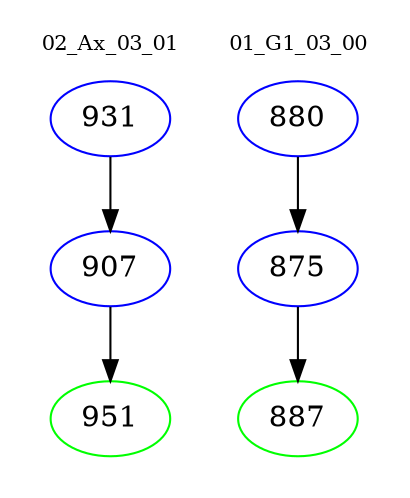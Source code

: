 digraph{
subgraph cluster_0 {
color = white
label = "02_Ax_03_01";
fontsize=10;
T0_931 [label="931", color="blue"]
T0_931 -> T0_907 [color="black"]
T0_907 [label="907", color="blue"]
T0_907 -> T0_951 [color="black"]
T0_951 [label="951", color="green"]
}
subgraph cluster_1 {
color = white
label = "01_G1_03_00";
fontsize=10;
T1_880 [label="880", color="blue"]
T1_880 -> T1_875 [color="black"]
T1_875 [label="875", color="blue"]
T1_875 -> T1_887 [color="black"]
T1_887 [label="887", color="green"]
}
}
